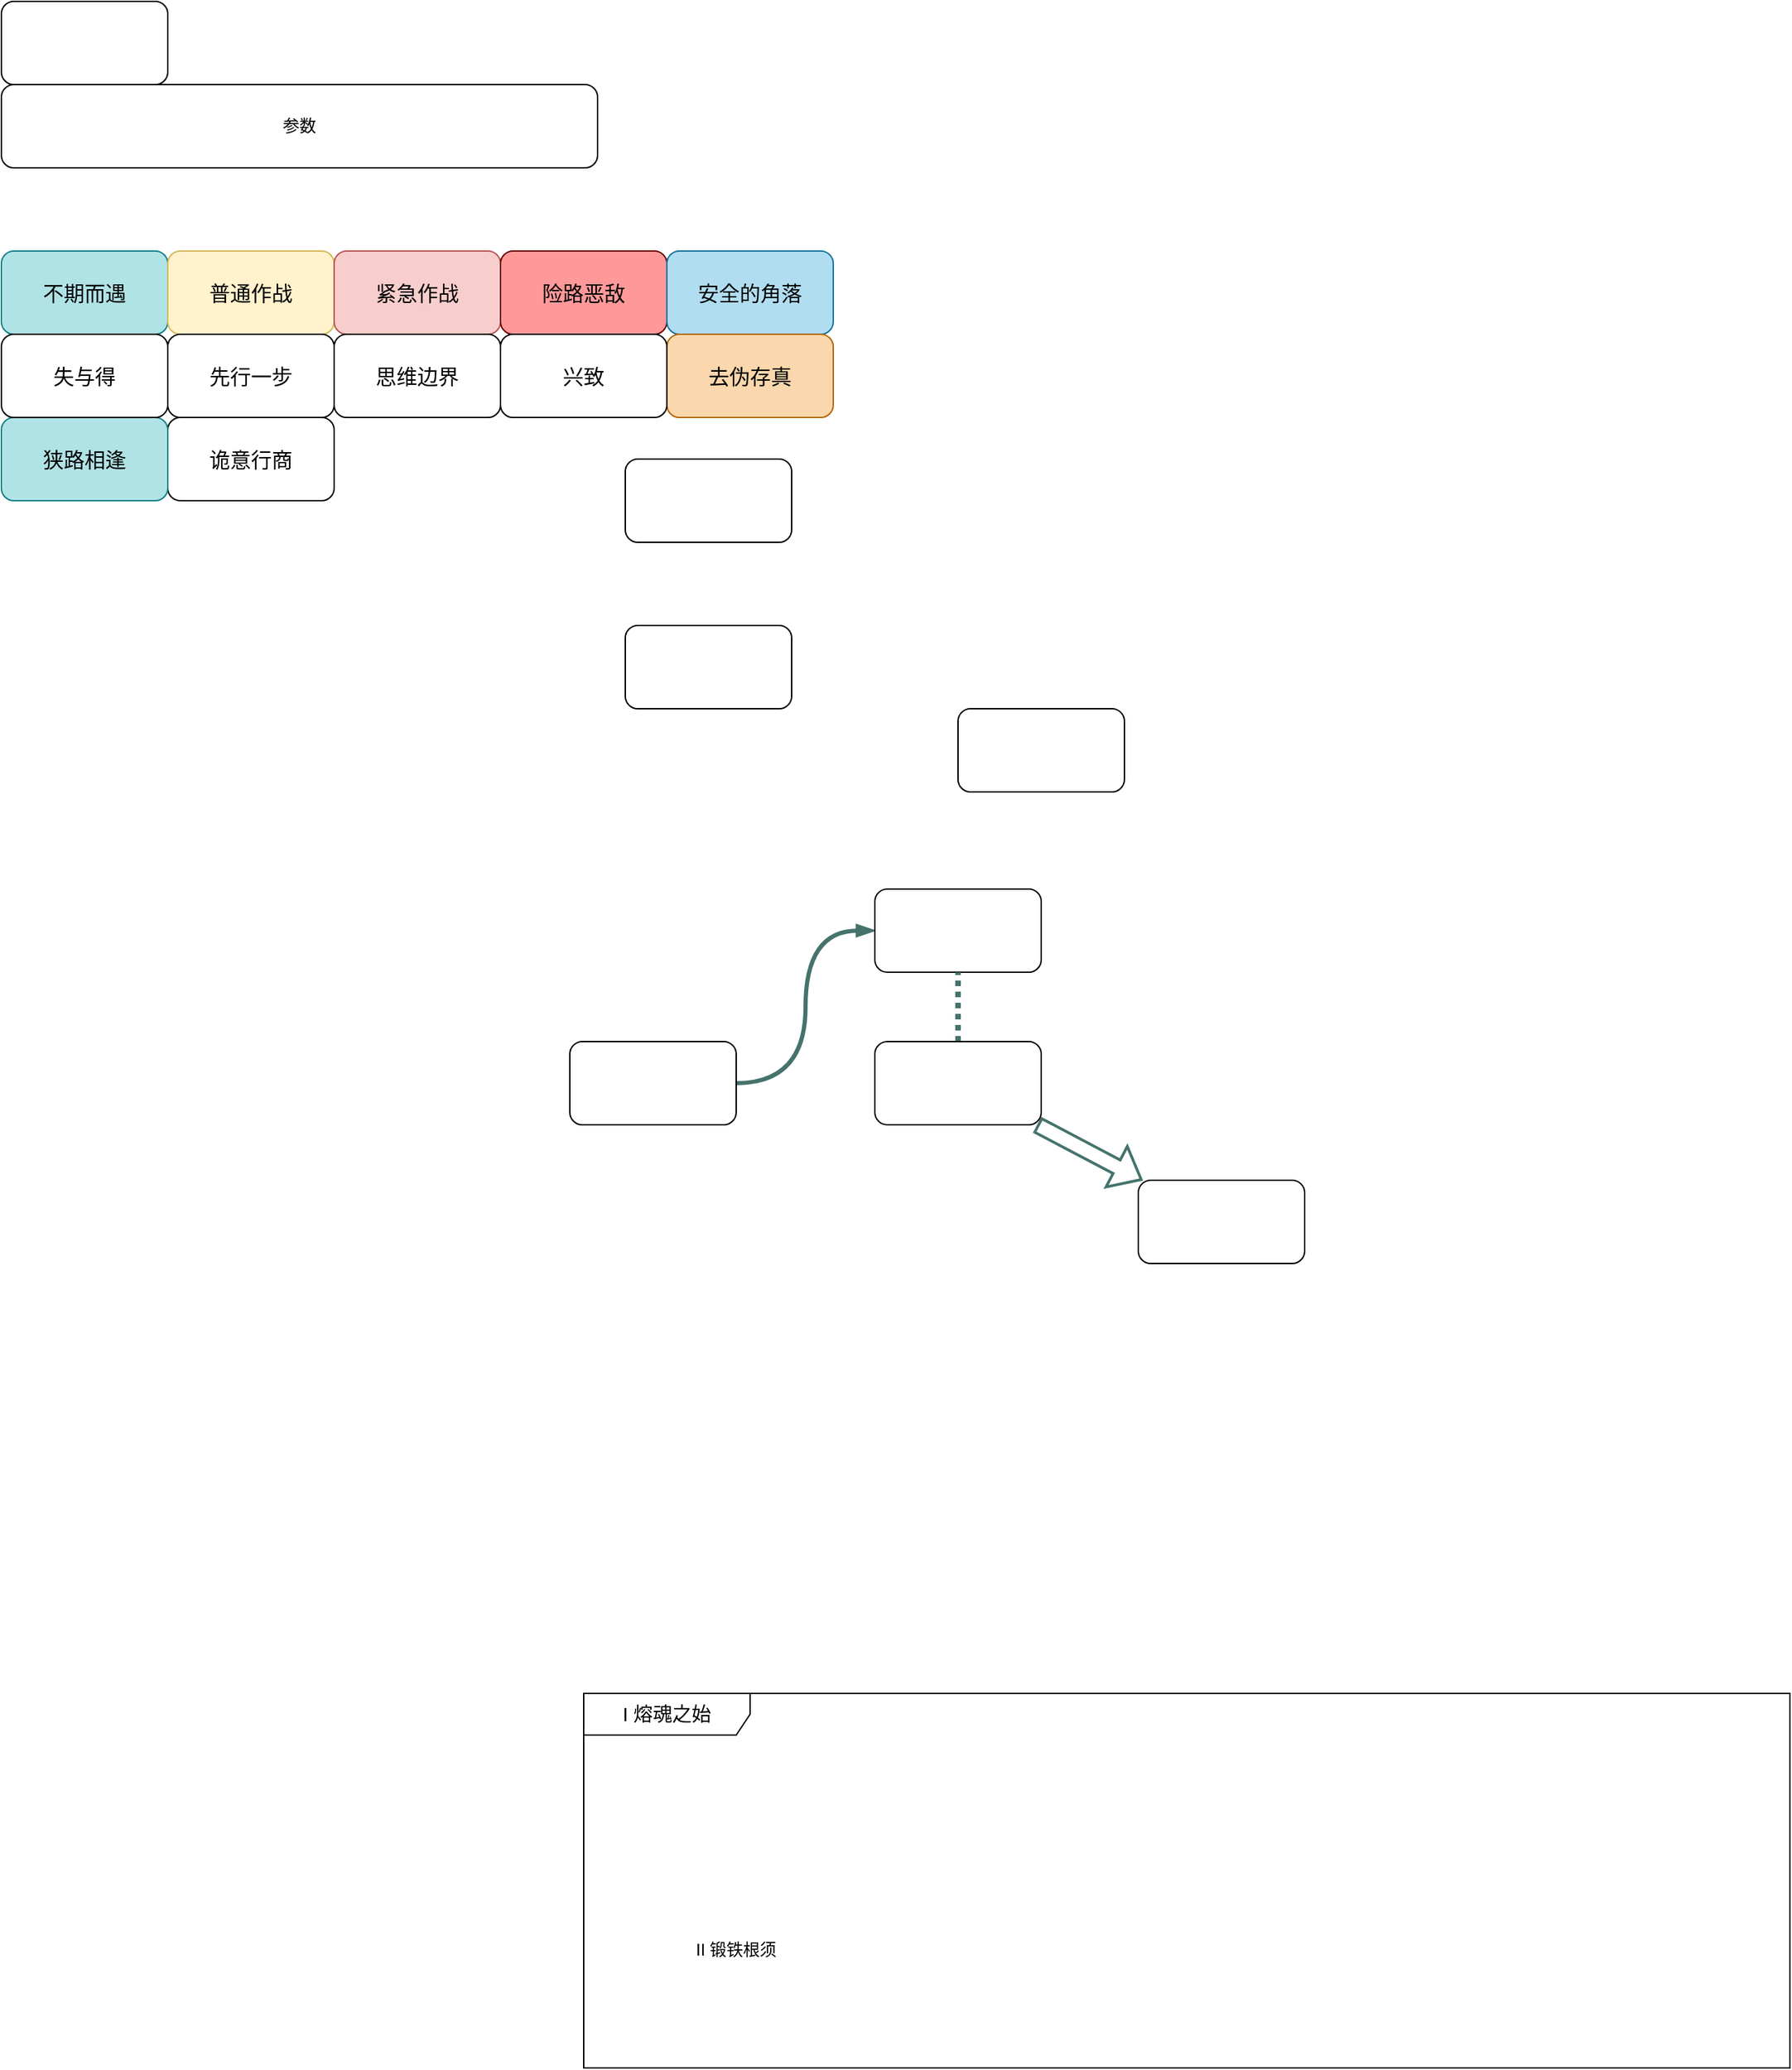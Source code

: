 <mxfile version="26.0.4">
  <diagram name="第 1 页" id="5vqu-0reOJq2Jgpv3lD1">
    <mxGraphModel dx="1834" dy="652" grid="1" gridSize="10" guides="1" tooltips="1" connect="1" arrows="1" fold="1" page="1" pageScale="1" pageWidth="827" pageHeight="1169" math="0" shadow="0">
      <root>
        <mxCell id="0" />
        <mxCell id="1" parent="0" />
        <mxCell id="aULlL3HM19Tbot_qCnws-2" value="不期而遇" style="rounded=1;whiteSpace=wrap;html=1;fillColor=#b0e3e6;strokeColor=#0e8088;fontSize=15;fontFamily=Helvetica;" parent="1" vertex="1">
          <mxGeometry x="-50" y="300" width="120" height="60" as="geometry" />
        </mxCell>
        <mxCell id="aULlL3HM19Tbot_qCnws-3" value="普通作战" style="rounded=1;whiteSpace=wrap;html=1;fillColor=#fff2cc;strokeColor=#d6b656;fontSize=15;" parent="1" vertex="1">
          <mxGeometry x="70" y="300" width="120" height="60" as="geometry" />
        </mxCell>
        <mxCell id="aULlL3HM19Tbot_qCnws-4" value="紧急作战" style="rounded=1;whiteSpace=wrap;html=1;fillColor=#f8cecc;strokeColor=#b85450;fontSize=15;" parent="1" vertex="1">
          <mxGeometry x="190" y="300" width="120" height="60" as="geometry" />
        </mxCell>
        <mxCell id="aULlL3HM19Tbot_qCnws-5" value="险路恶敌" style="rounded=1;whiteSpace=wrap;html=1;fontSize=15;fillColor=#FF9999;strokeColor=#660000;" parent="1" vertex="1">
          <mxGeometry x="310" y="300" width="120" height="60" as="geometry" />
        </mxCell>
        <mxCell id="aULlL3HM19Tbot_qCnws-8" value="参数" style="rounded=1;whiteSpace=wrap;html=1;" parent="1" vertex="1">
          <mxGeometry x="-50" y="180" width="430" height="60" as="geometry" />
        </mxCell>
        <mxCell id="aULlL3HM19Tbot_qCnws-9" value="安全的角落" style="rounded=1;whiteSpace=wrap;html=1;fontSize=15;fillColor=#b1ddf0;strokeColor=#10739e;" parent="1" vertex="1">
          <mxGeometry x="430" y="300" width="120" height="60" as="geometry" />
        </mxCell>
        <mxCell id="aULlL3HM19Tbot_qCnws-10" value="" style="rounded=1;whiteSpace=wrap;html=1;fontSize=15;" parent="1" vertex="1">
          <mxGeometry x="-50" y="120" width="120" height="60" as="geometry" />
        </mxCell>
        <mxCell id="aULlL3HM19Tbot_qCnws-12" value="诡意行商" style="rounded=1;whiteSpace=wrap;html=1;fontSize=15;" parent="1" vertex="1">
          <mxGeometry x="70" y="420" width="120" height="60" as="geometry" />
        </mxCell>
        <mxCell id="aULlL3HM19Tbot_qCnws-13" value="狭路相逢" style="rounded=1;whiteSpace=wrap;html=1;fontSize=15;fillColor=#b0e3e6;strokeColor=#0e8088;" parent="1" vertex="1">
          <mxGeometry x="-50" y="420" width="120" height="60" as="geometry" />
        </mxCell>
        <mxCell id="aULlL3HM19Tbot_qCnws-14" value="去伪存真" style="rounded=1;whiteSpace=wrap;html=1;fontSize=15;fillColor=#fad7ac;strokeColor=#b46504;" parent="1" vertex="1">
          <mxGeometry x="430" y="360" width="120" height="60" as="geometry" />
        </mxCell>
        <mxCell id="aULlL3HM19Tbot_qCnws-15" value="" style="rounded=1;whiteSpace=wrap;html=1;fontSize=15;" parent="1" vertex="1">
          <mxGeometry x="400" y="570" width="120" height="60" as="geometry" />
        </mxCell>
        <mxCell id="aULlL3HM19Tbot_qCnws-16" value="兴致" style="rounded=1;whiteSpace=wrap;html=1;fontSize=15;" parent="1" vertex="1">
          <mxGeometry x="310" y="360" width="120" height="60" as="geometry" />
        </mxCell>
        <mxCell id="aULlL3HM19Tbot_qCnws-18" value="失与得" style="rounded=1;whiteSpace=wrap;html=1;fontSize=15;" parent="1" vertex="1">
          <mxGeometry x="-50" y="360" width="120" height="60" as="geometry" />
        </mxCell>
        <mxCell id="aULlL3HM19Tbot_qCnws-19" value="先行一步" style="rounded=1;whiteSpace=wrap;html=1;fontSize=15;" parent="1" vertex="1">
          <mxGeometry x="70" y="360" width="120" height="60" as="geometry" />
        </mxCell>
        <mxCell id="aULlL3HM19Tbot_qCnws-20" value="思维边界" style="rounded=1;whiteSpace=wrap;html=1;fontSize=15;" parent="1" vertex="1">
          <mxGeometry x="190" y="360" width="120" height="60" as="geometry" />
        </mxCell>
        <mxCell id="aULlL3HM19Tbot_qCnws-24" style="edgeStyle=orthogonalEdgeStyle;rounded=0;orthogonalLoop=1;jettySize=auto;html=1;endArrow=blockThin;endFill=1;strokeWidth=3;strokeColor=#45736C;curved=1;entryX=0;entryY=0.5;entryDx=0;entryDy=0;exitX=1;exitY=0.5;exitDx=0;exitDy=0;" parent="1" source="aULlL3HM19Tbot_qCnws-21" target="aULlL3HM19Tbot_qCnws-22" edge="1">
          <mxGeometry relative="1" as="geometry" />
        </mxCell>
        <mxCell id="aULlL3HM19Tbot_qCnws-21" value="" style="rounded=1;whiteSpace=wrap;html=1;fontSize=15;" parent="1" vertex="1">
          <mxGeometry x="360" y="870" width="120" height="60" as="geometry" />
        </mxCell>
        <mxCell id="aULlL3HM19Tbot_qCnws-22" value="" style="rounded=1;whiteSpace=wrap;html=1;fontSize=15;" parent="1" vertex="1">
          <mxGeometry x="580" y="760" width="120" height="60" as="geometry" />
        </mxCell>
        <mxCell id="aULlL3HM19Tbot_qCnws-25" style="edgeStyle=orthogonalEdgeStyle;rounded=0;orthogonalLoop=1;jettySize=auto;html=1;strokeWidth=4;endArrow=none;endFill=0;strokeColor=#45736C;dashed=1;dashPattern=1 1;" parent="1" source="aULlL3HM19Tbot_qCnws-23" target="aULlL3HM19Tbot_qCnws-22" edge="1">
          <mxGeometry relative="1" as="geometry" />
        </mxCell>
        <mxCell id="aULlL3HM19Tbot_qCnws-31" style="rounded=0;orthogonalLoop=1;jettySize=auto;html=1;strokeWidth=2;strokeColor=#45736C;shape=flexArrow;" parent="1" source="aULlL3HM19Tbot_qCnws-23" target="aULlL3HM19Tbot_qCnws-30" edge="1">
          <mxGeometry relative="1" as="geometry" />
        </mxCell>
        <mxCell id="aULlL3HM19Tbot_qCnws-23" value="" style="rounded=1;whiteSpace=wrap;html=1;fontSize=15;" parent="1" vertex="1">
          <mxGeometry x="580" y="870" width="120" height="60" as="geometry" />
        </mxCell>
        <mxCell id="aULlL3HM19Tbot_qCnws-26" value="" style="rounded=1;whiteSpace=wrap;html=1;fontSize=15;" parent="1" vertex="1">
          <mxGeometry x="400" y="450" width="120" height="60" as="geometry" />
        </mxCell>
        <mxCell id="aULlL3HM19Tbot_qCnws-28" value="" style="rounded=1;whiteSpace=wrap;html=1;fontSize=15;" parent="1" vertex="1">
          <mxGeometry x="640" y="630" width="120" height="60" as="geometry" />
        </mxCell>
        <mxCell id="aULlL3HM19Tbot_qCnws-30" value="" style="rounded=1;whiteSpace=wrap;html=1;fontSize=15;" parent="1" vertex="1">
          <mxGeometry x="770" y="970" width="120" height="60" as="geometry" />
        </mxCell>
        <mxCell id="aULlL3HM19Tbot_qCnws-33" value="&lt;span style=&quot;font-size: 14px;&quot;&gt;I 熔魂之始&lt;/span&gt;" style="shape=umlFrame;whiteSpace=wrap;html=1;pointerEvents=0;width=120;height=30;" parent="1" vertex="1">
          <mxGeometry x="370" y="1340" width="870" height="270" as="geometry" />
        </mxCell>
        <mxCell id="aULlL3HM19Tbot_qCnws-35" value="II 锻铁根须" style="text;html=1;align=center;verticalAlign=middle;whiteSpace=wrap;rounded=0;" parent="1" vertex="1">
          <mxGeometry x="450" y="1510" width="60" height="30" as="geometry" />
        </mxCell>
      </root>
    </mxGraphModel>
  </diagram>
</mxfile>
